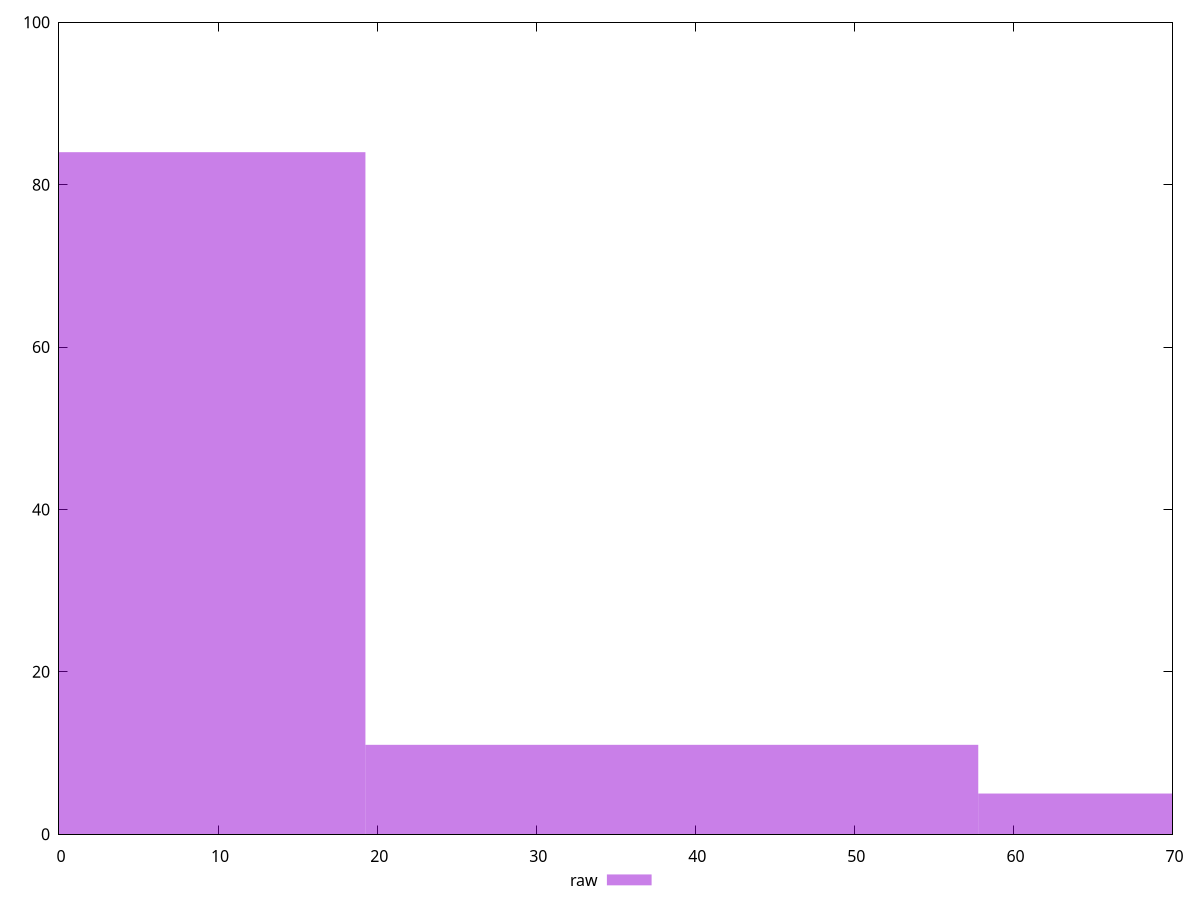 reset

$raw <<EOF
0 84
77.05268103852545 5
38.526340519262725 11
EOF

set key outside below
set boxwidth 38.526340519262725
set xrange [0:70]
set yrange [0:100]
set trange [0:100]
set style fill transparent solid 0.5 noborder
set terminal svg size 640, 490 enhanced background rgb 'white'
set output "reports/report_00031_2021-02-24T23-18-18.084Z/uses-http2/samples/astro/raw/histogram.svg"

plot $raw title "raw" with boxes

reset

